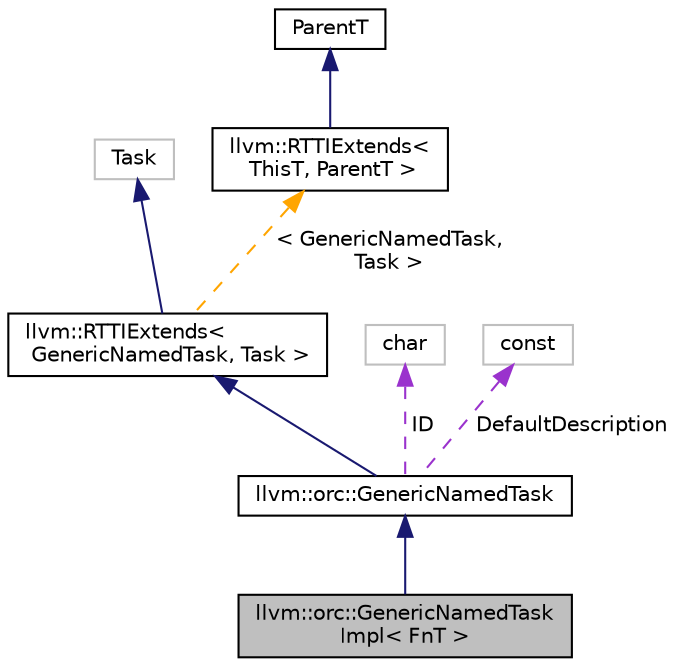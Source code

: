 digraph "llvm::orc::GenericNamedTaskImpl&lt; FnT &gt;"
{
 // LATEX_PDF_SIZE
  bgcolor="transparent";
  edge [fontname="Helvetica",fontsize="10",labelfontname="Helvetica",labelfontsize="10"];
  node [fontname="Helvetica",fontsize="10",shape=record];
  Node1 [label="llvm::orc::GenericNamedTask\lImpl\< FnT \>",height=0.2,width=0.4,color="black", fillcolor="grey75", style="filled", fontcolor="black",tooltip="Generic task implementation."];
  Node2 -> Node1 [dir="back",color="midnightblue",fontsize="10",style="solid",fontname="Helvetica"];
  Node2 [label="llvm::orc::GenericNamedTask",height=0.2,width=0.4,color="black",URL="$classllvm_1_1orc_1_1GenericNamedTask.html",tooltip="Base class for generic tasks."];
  Node3 -> Node2 [dir="back",color="midnightblue",fontsize="10",style="solid",fontname="Helvetica"];
  Node3 [label="llvm::RTTIExtends\<\l GenericNamedTask, Task \>",height=0.2,width=0.4,color="black",URL="$classllvm_1_1RTTIExtends.html",tooltip=" "];
  Node4 -> Node3 [dir="back",color="midnightblue",fontsize="10",style="solid",fontname="Helvetica"];
  Node4 [label="Task",height=0.2,width=0.4,color="grey75",tooltip=" "];
  Node5 -> Node3 [dir="back",color="orange",fontsize="10",style="dashed",label=" \< GenericNamedTask,\l Task \>" ,fontname="Helvetica"];
  Node5 [label="llvm::RTTIExtends\<\l ThisT, ParentT \>",height=0.2,width=0.4,color="black",URL="$classllvm_1_1RTTIExtends.html",tooltip="Inheritance utility for extensible RTTI."];
  Node6 -> Node5 [dir="back",color="midnightblue",fontsize="10",style="solid",fontname="Helvetica"];
  Node6 [label="ParentT",height=0.2,width=0.4,color="black",URL="$classParentT.html",tooltip=" "];
  Node7 -> Node2 [dir="back",color="darkorchid3",fontsize="10",style="dashed",label=" ID" ,fontname="Helvetica"];
  Node7 [label="char",height=0.2,width=0.4,color="grey75",tooltip=" "];
  Node8 -> Node2 [dir="back",color="darkorchid3",fontsize="10",style="dashed",label=" DefaultDescription" ,fontname="Helvetica"];
  Node8 [label="const",height=0.2,width=0.4,color="grey75",tooltip=" "];
}
